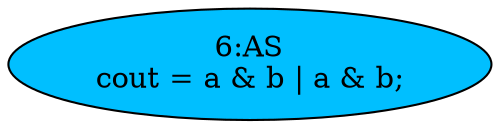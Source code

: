 strict digraph "" {
	node [label="\N"];
	"6:AS"	[ast="<pyverilog.vparser.ast.Assign object at 0x7f9473ae1550>",
		def_var="['cout']",
		fillcolor=deepskyblue,
		label="6:AS
cout = a & b | a & b;",
		statements="[]",
		style=filled,
		typ=Assign,
		use_var="['a', 'b', 'a', 'b']"];
}
